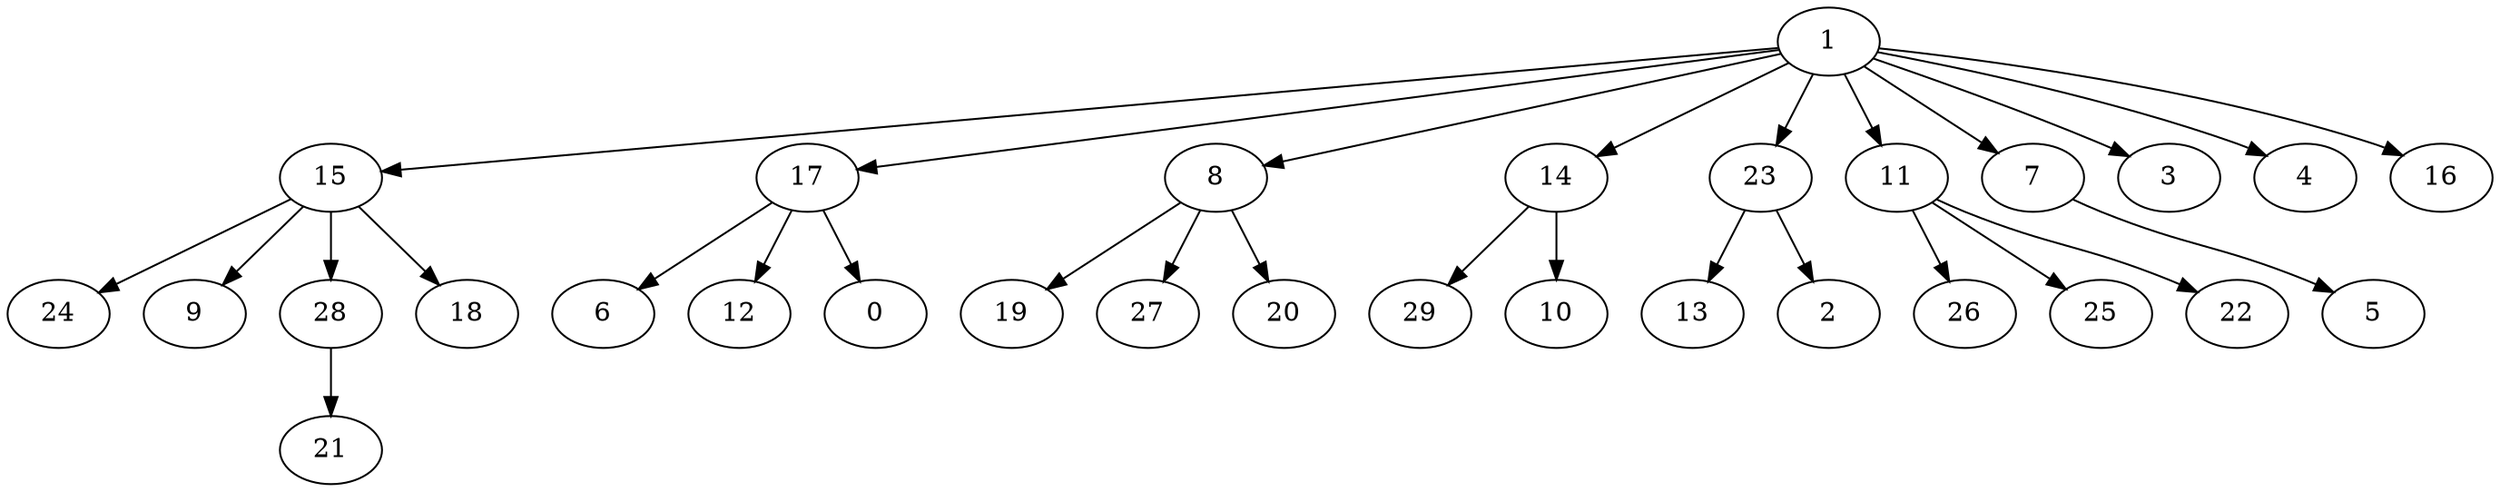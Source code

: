 digraph {
  1 -> 15;
  1 -> 17;
  1 -> 8;
  1 -> 14;
  1 -> 23;
  1 -> 11;
  1 -> 7;
  1 -> 3;
  1 -> 4;
  1 -> 16;
  15 -> 24;
  15 -> 9;
  15 -> 28;
  15 -> 18;
  17 -> 6;
  17 -> 12;
  17 -> 0;
  8 -> 19;
  8 -> 27;
  8 -> 20;
  14 -> 29;
  14 -> 10;
  23 -> 13;
  23 -> 2;
  11 -> 26;
  11 -> 25;
  11 -> 22;
  7 -> 5;
  28 -> 21;
}